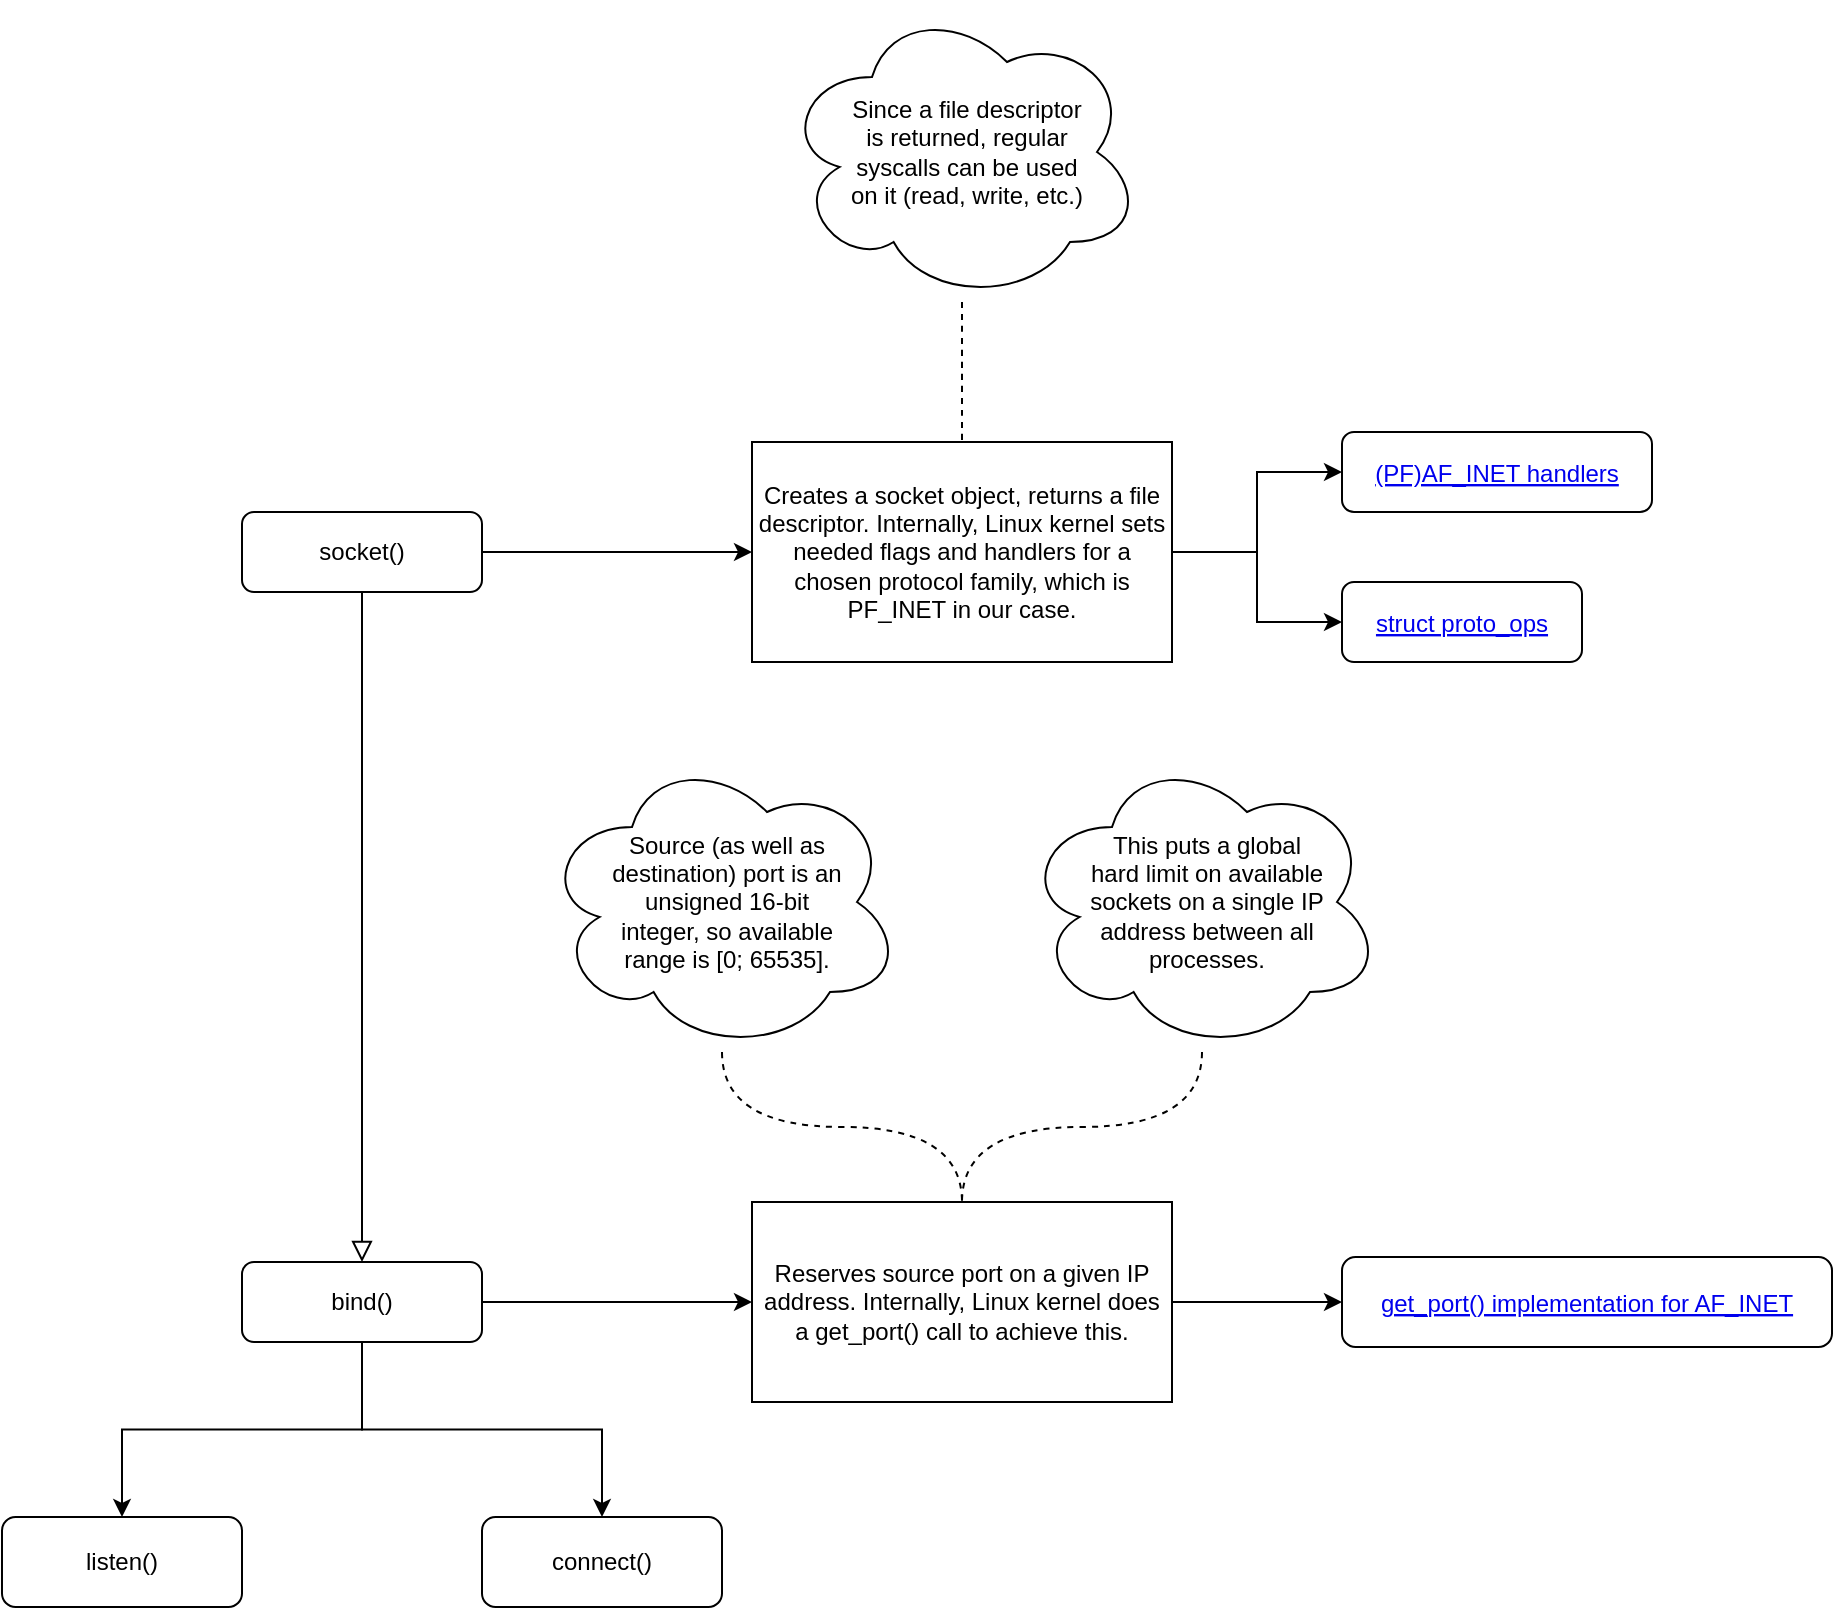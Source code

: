 <mxfile version="23.1.5" type="device">
  <diagram id="C5RBs43oDa-KdzZeNtuy" name="Page-1">
    <mxGraphModel dx="996" dy="786" grid="1" gridSize="15" guides="1" tooltips="1" connect="1" arrows="1" fold="1" page="0" pageScale="1" pageWidth="827" pageHeight="1169" math="0" shadow="0">
      <root>
        <mxCell id="WIyWlLk6GJQsqaUBKTNV-0" />
        <mxCell id="WIyWlLk6GJQsqaUBKTNV-1" parent="WIyWlLk6GJQsqaUBKTNV-0" />
        <mxCell id="WIyWlLk6GJQsqaUBKTNV-2" value="" style="rounded=0;html=1;jettySize=auto;orthogonalLoop=1;fontSize=11;endArrow=block;endFill=0;endSize=8;strokeWidth=1;shadow=0;labelBackgroundColor=none;edgeStyle=orthogonalEdgeStyle;entryX=0.5;entryY=0;entryDx=0;entryDy=0;" parent="WIyWlLk6GJQsqaUBKTNV-1" source="WIyWlLk6GJQsqaUBKTNV-3" target="4FIPS5M1nLEnS7ySrwgA-4" edge="1">
          <mxGeometry relative="1" as="geometry">
            <mxPoint x="-15" y="160" as="targetPoint" />
          </mxGeometry>
        </mxCell>
        <mxCell id="WIyWlLk6GJQsqaUBKTNV-3" value="socket()" style="rounded=1;whiteSpace=wrap;html=1;fontSize=12;glass=0;strokeWidth=1;shadow=0;" parent="WIyWlLk6GJQsqaUBKTNV-1" vertex="1">
          <mxGeometry x="-75" y="60" width="120" height="40" as="geometry" />
        </mxCell>
        <mxCell id="uR6VoOhmJnzr9ryOIV7n-12" style="edgeStyle=orthogonalEdgeStyle;rounded=0;orthogonalLoop=1;jettySize=auto;html=1;entryX=1;entryY=0.5;entryDx=0;entryDy=0;startArrow=classic;startFill=1;endArrow=none;endFill=0;" edge="1" parent="WIyWlLk6GJQsqaUBKTNV-1" source="lpXn6k4dKzrA94jkJD75-2" target="WIyWlLk6GJQsqaUBKTNV-3">
          <mxGeometry relative="1" as="geometry" />
        </mxCell>
        <mxCell id="lpXn6k4dKzrA94jkJD75-2" value="Creates a socket object, returns a file descriptor. Internally, Linux kernel sets needed flags and handlers for a chosen protocol family, which is PF_INET in our case." style="whiteSpace=wrap;html=1;spacingLeft=2;spacingRight=2;" parent="WIyWlLk6GJQsqaUBKTNV-1" vertex="1">
          <mxGeometry x="180" y="25" width="210" height="110" as="geometry" />
        </mxCell>
        <mxCell id="uR6VoOhmJnzr9ryOIV7n-1" value="" style="edgeStyle=orthogonalEdgeStyle;rounded=0;orthogonalLoop=1;jettySize=auto;html=1;startArrow=classic;startFill=1;endArrow=none;endFill=0;" edge="1" parent="WIyWlLk6GJQsqaUBKTNV-1" source="lpXn6k4dKzrA94jkJD75-7" target="lpXn6k4dKzrA94jkJD75-2">
          <mxGeometry relative="1" as="geometry" />
        </mxCell>
        <UserObject label="(PF)AF_INET handlers" link="https://elixir.bootlin.com/linux/latest/source/net/ipv4/af_inet.c#L1051" id="lpXn6k4dKzrA94jkJD75-7">
          <mxCell style="fontColor=#0000EE;fontStyle=4;rounded=1;overflow=hidden;spacing=10;" parent="WIyWlLk6GJQsqaUBKTNV-1" vertex="1">
            <mxGeometry x="475" y="20" width="155" height="40" as="geometry" />
          </mxCell>
        </UserObject>
        <mxCell id="uR6VoOhmJnzr9ryOIV7n-0" value="" style="edgeStyle=orthogonalEdgeStyle;rounded=0;orthogonalLoop=1;jettySize=auto;html=1;endArrow=none;endFill=0;startArrow=classic;startFill=1;" edge="1" parent="WIyWlLk6GJQsqaUBKTNV-1" source="lpXn6k4dKzrA94jkJD75-9" target="lpXn6k4dKzrA94jkJD75-2">
          <mxGeometry relative="1" as="geometry" />
        </mxCell>
        <UserObject label="struct proto_ops" link="https://elixir.bootlin.com/linux/latest/source/include/linux/net.h#L161" id="lpXn6k4dKzrA94jkJD75-9">
          <mxCell style="fontColor=#0000EE;fontStyle=4;rounded=1;overflow=hidden;spacing=10;" parent="WIyWlLk6GJQsqaUBKTNV-1" vertex="1">
            <mxGeometry x="475" y="95" width="120" height="40" as="geometry" />
          </mxCell>
        </UserObject>
        <mxCell id="uR6VoOhmJnzr9ryOIV7n-10" value="" style="edgeStyle=orthogonalEdgeStyle;rounded=0;orthogonalLoop=1;jettySize=auto;html=1;" edge="1" parent="WIyWlLk6GJQsqaUBKTNV-1" source="4FIPS5M1nLEnS7ySrwgA-4" target="4FIPS5M1nLEnS7ySrwgA-12">
          <mxGeometry relative="1" as="geometry" />
        </mxCell>
        <mxCell id="uR6VoOhmJnzr9ryOIV7n-11" style="edgeStyle=orthogonalEdgeStyle;rounded=0;orthogonalLoop=1;jettySize=auto;html=1;entryX=0.5;entryY=0;entryDx=0;entryDy=0;" edge="1" parent="WIyWlLk6GJQsqaUBKTNV-1" source="4FIPS5M1nLEnS7ySrwgA-4" target="4FIPS5M1nLEnS7ySrwgA-9">
          <mxGeometry relative="1" as="geometry" />
        </mxCell>
        <mxCell id="uR6VoOhmJnzr9ryOIV7n-19" style="edgeStyle=orthogonalEdgeStyle;rounded=0;orthogonalLoop=1;jettySize=auto;html=1;entryX=0;entryY=0.5;entryDx=0;entryDy=0;" edge="1" parent="WIyWlLk6GJQsqaUBKTNV-1" source="4FIPS5M1nLEnS7ySrwgA-4" target="4FIPS5M1nLEnS7ySrwgA-5">
          <mxGeometry relative="1" as="geometry" />
        </mxCell>
        <mxCell id="4FIPS5M1nLEnS7ySrwgA-4" value="bind()" style="rounded=1;whiteSpace=wrap;html=1;fontSize=12;glass=0;strokeWidth=1;shadow=0;" parent="WIyWlLk6GJQsqaUBKTNV-1" vertex="1">
          <mxGeometry x="-75" y="435" width="120" height="40" as="geometry" />
        </mxCell>
        <mxCell id="4FIPS5M1nLEnS7ySrwgA-5" value="Reserves source port on a given IP address. Internally, Linux kernel does a get_port() call to achieve this." style="rounded=0;whiteSpace=wrap;html=1;spacingLeft=2;spacingRight=2;" parent="WIyWlLk6GJQsqaUBKTNV-1" vertex="1">
          <mxGeometry x="180" y="405" width="210" height="100" as="geometry" />
        </mxCell>
        <mxCell id="uR6VoOhmJnzr9ryOIV7n-2" value="" style="edgeStyle=orthogonalEdgeStyle;rounded=0;orthogonalLoop=1;jettySize=auto;html=1;endArrow=none;endFill=0;startArrow=classic;startFill=1;" edge="1" parent="WIyWlLk6GJQsqaUBKTNV-1" source="4FIPS5M1nLEnS7ySrwgA-6" target="4FIPS5M1nLEnS7ySrwgA-5">
          <mxGeometry relative="1" as="geometry" />
        </mxCell>
        <UserObject label="get_port() implementation for AF_INET" link="https://elixir.bootlin.com/linux/latest/source/net/ipv4/inet_connection_sock.c#L507" id="4FIPS5M1nLEnS7ySrwgA-6">
          <mxCell style="fontColor=#0000EE;fontStyle=4;rounded=1;overflow=hidden;spacing=10;" parent="WIyWlLk6GJQsqaUBKTNV-1" vertex="1">
            <mxGeometry x="475" y="432.5" width="245" height="45" as="geometry" />
          </mxCell>
        </UserObject>
        <mxCell id="4FIPS5M1nLEnS7ySrwgA-9" value="connect()" style="whiteSpace=wrap;html=1;rounded=1;glass=0;strokeWidth=1;shadow=0;" parent="WIyWlLk6GJQsqaUBKTNV-1" vertex="1">
          <mxGeometry x="45" y="562.5" width="120" height="45" as="geometry" />
        </mxCell>
        <mxCell id="4FIPS5M1nLEnS7ySrwgA-12" value="listen()" style="rounded=1;whiteSpace=wrap;html=1;" parent="WIyWlLk6GJQsqaUBKTNV-1" vertex="1">
          <mxGeometry x="-195" y="562.5" width="120" height="45" as="geometry" />
        </mxCell>
        <mxCell id="uR6VoOhmJnzr9ryOIV7n-15" style="edgeStyle=orthogonalEdgeStyle;rounded=0;orthogonalLoop=1;jettySize=auto;html=1;entryX=0.5;entryY=0;entryDx=0;entryDy=0;curved=1;dashed=1;endArrow=none;endFill=0;" edge="1" parent="WIyWlLk6GJQsqaUBKTNV-1" source="uR6VoOhmJnzr9ryOIV7n-14" target="lpXn6k4dKzrA94jkJD75-2">
          <mxGeometry relative="1" as="geometry" />
        </mxCell>
        <mxCell id="uR6VoOhmJnzr9ryOIV7n-14" value="&lt;div style=&quot;&quot;&gt;&lt;span style=&quot;background-color: initial;&quot;&gt;Since a file descriptor is returned, regular syscalls can be used on it (read, write, etc.)&lt;/span&gt;&lt;/div&gt;" style="ellipse;shape=cloud;whiteSpace=wrap;html=1;align=center;perimeterSpacing=0;spacingTop=0;spacingLeft=31;spacingRight=26;" vertex="1" parent="WIyWlLk6GJQsqaUBKTNV-1">
          <mxGeometry x="195" y="-195" width="180" height="150" as="geometry" />
        </mxCell>
        <mxCell id="uR6VoOhmJnzr9ryOIV7n-18" style="edgeStyle=orthogonalEdgeStyle;rounded=0;orthogonalLoop=1;jettySize=auto;html=1;entryX=0.5;entryY=0;entryDx=0;entryDy=0;dashed=1;startArrow=none;startFill=0;endArrow=none;endFill=0;curved=1;" edge="1" parent="WIyWlLk6GJQsqaUBKTNV-1" source="uR6VoOhmJnzr9ryOIV7n-16" target="4FIPS5M1nLEnS7ySrwgA-5">
          <mxGeometry relative="1" as="geometry" />
        </mxCell>
        <mxCell id="uR6VoOhmJnzr9ryOIV7n-16" value="&lt;div style=&quot;&quot;&gt;Source (as well as destination) port is an unsigned 16-bit integer, so available range is [0; 65535].&lt;br&gt;&lt;/div&gt;" style="ellipse;shape=cloud;whiteSpace=wrap;html=1;align=center;perimeterSpacing=0;spacingTop=0;spacingLeft=31;spacingRight=26;" vertex="1" parent="WIyWlLk6GJQsqaUBKTNV-1">
          <mxGeometry x="75" y="180" width="180" height="150" as="geometry" />
        </mxCell>
        <mxCell id="uR6VoOhmJnzr9ryOIV7n-21" style="edgeStyle=orthogonalEdgeStyle;rounded=0;orthogonalLoop=1;jettySize=auto;html=1;entryX=0.5;entryY=0;entryDx=0;entryDy=0;endArrow=none;endFill=0;dashed=1;curved=1;" edge="1" parent="WIyWlLk6GJQsqaUBKTNV-1" source="uR6VoOhmJnzr9ryOIV7n-20" target="4FIPS5M1nLEnS7ySrwgA-5">
          <mxGeometry relative="1" as="geometry" />
        </mxCell>
        <mxCell id="uR6VoOhmJnzr9ryOIV7n-20" value="&lt;div style=&quot;&quot;&gt;This puts a global hard limit on available sockets on a single IP address between all processes.&lt;/div&gt;" style="ellipse;shape=cloud;whiteSpace=wrap;html=1;align=center;perimeterSpacing=0;spacingTop=0;spacingLeft=31;spacingRight=26;" vertex="1" parent="WIyWlLk6GJQsqaUBKTNV-1">
          <mxGeometry x="315" y="180" width="180" height="150" as="geometry" />
        </mxCell>
      </root>
    </mxGraphModel>
  </diagram>
</mxfile>
